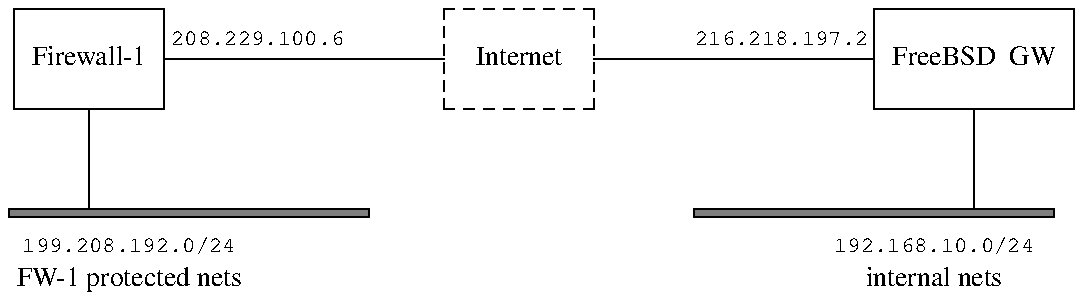 .\" $FreeBSD$
.\"
.PS

A: box "Firewall-1" right;
B: line 1.4;
C: box "Internet" dashed;
D: line 1.4;
E: box "FreeBSD  GW" wid 1.0;

F: line down at A.s;
G: box ht .04 wid 1.8 fill \
   with .nw at F.s - (.4,0);

H: line down at E.s;
I: box ht .04 wid 1.8 fill \
   with .ne at H.s + (.4,0);

box ht .2 invis "\fC\s-2 208.229.100.6\s+2\fP" \
    with .sw at B.nw + (.06,0);
box ht .2 invis "\fC\s-2 216.218.197.2\s+2\fP" \
    with .se at D.e - (.12,0);
box wid 1.2 invis \
    "\fC\s-2199.208.192.0/24\s+2\fP" "FW-1 protected nets" \
    with .nw at G.w;
box wid 1.2 invis \
    "\fC\s-2192.168.10.0/24\s+2\fP" "internal nets" \
    with .ne at I.e;

.PE
